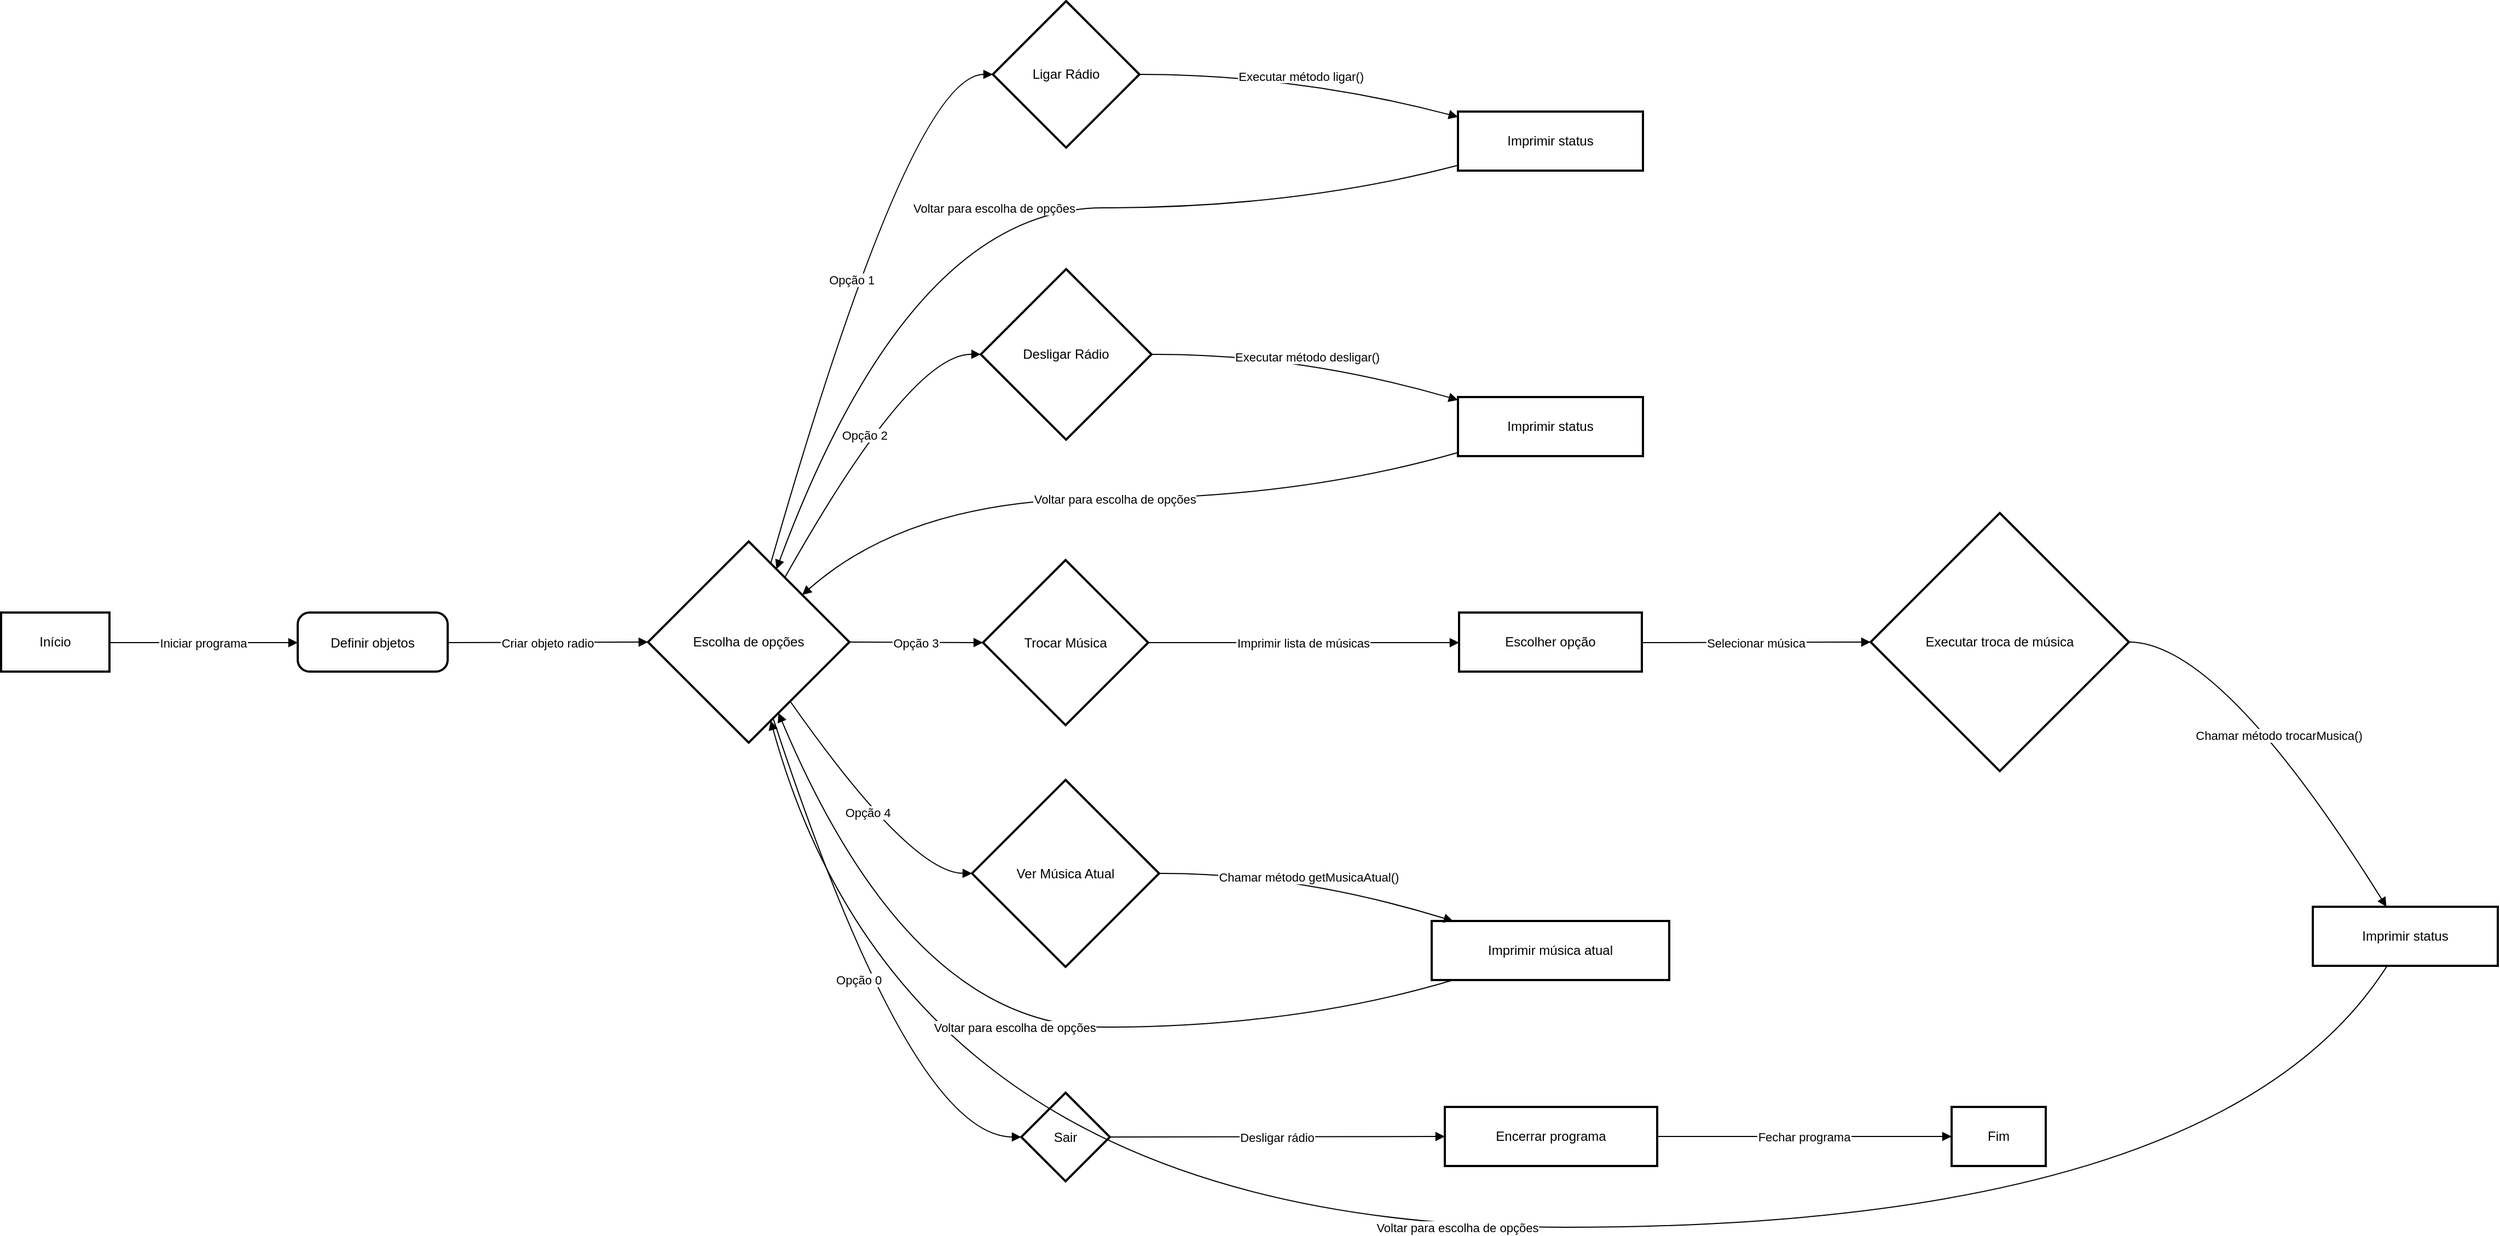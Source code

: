 <mxfile version="26.0.16">
  <diagram name="Página-1" id="Fm6R2egq9dyh7JTMpylR">
    <mxGraphModel>
      <root>
        <mxCell id="0" />
        <mxCell id="1" parent="0" />
        <mxCell id="2" value="Início" style="whiteSpace=wrap;strokeWidth=2;" vertex="1" parent="1">
          <mxGeometry x="8" y="567" width="99" height="54" as="geometry" />
        </mxCell>
        <mxCell id="3" value="Definir objetos" style="rounded=1;arcSize=20;strokeWidth=2" vertex="1" parent="1">
          <mxGeometry x="279" y="567" width="137" height="54" as="geometry" />
        </mxCell>
        <mxCell id="4" value="Escolha de opções" style="rhombus;strokeWidth=2;whiteSpace=wrap;" vertex="1" parent="1">
          <mxGeometry x="599" y="502" width="184" height="184" as="geometry" />
        </mxCell>
        <mxCell id="5" value="Ligar Rádio" style="rhombus;strokeWidth=2;whiteSpace=wrap;" vertex="1" parent="1">
          <mxGeometry x="914" y="8" width="134" height="134" as="geometry" />
        </mxCell>
        <mxCell id="6" value="Imprimir status" style="whiteSpace=wrap;strokeWidth=2;" vertex="1" parent="1">
          <mxGeometry x="1339" y="109" width="169" height="54" as="geometry" />
        </mxCell>
        <mxCell id="7" value="Desligar Rádio" style="rhombus;strokeWidth=2;whiteSpace=wrap;" vertex="1" parent="1">
          <mxGeometry x="903" y="253" width="156" height="156" as="geometry" />
        </mxCell>
        <mxCell id="8" value="Imprimir status" style="whiteSpace=wrap;strokeWidth=2;" vertex="1" parent="1">
          <mxGeometry x="1339" y="370" width="169" height="54" as="geometry" />
        </mxCell>
        <mxCell id="9" value="Trocar Música" style="rhombus;strokeWidth=2;whiteSpace=wrap;" vertex="1" parent="1">
          <mxGeometry x="905" y="519" width="151" height="151" as="geometry" />
        </mxCell>
        <mxCell id="10" value="Escolher opção" style="whiteSpace=wrap;strokeWidth=2;" vertex="1" parent="1">
          <mxGeometry x="1340" y="567" width="167" height="54" as="geometry" />
        </mxCell>
        <mxCell id="11" value="Executar troca de música" style="rhombus;strokeWidth=2;whiteSpace=wrap;" vertex="1" parent="1">
          <mxGeometry x="1716" y="476" width="236" height="236" as="geometry" />
        </mxCell>
        <mxCell id="12" value="Imprimir status" style="whiteSpace=wrap;strokeWidth=2;" vertex="1" parent="1">
          <mxGeometry x="2120" y="836" width="169" height="54" as="geometry" />
        </mxCell>
        <mxCell id="13" value="Ver Música Atual" style="rhombus;strokeWidth=2;whiteSpace=wrap;" vertex="1" parent="1">
          <mxGeometry x="895" y="720" width="171" height="171" as="geometry" />
        </mxCell>
        <mxCell id="14" value="Imprimir música atual" style="whiteSpace=wrap;strokeWidth=2;" vertex="1" parent="1">
          <mxGeometry x="1315" y="849" width="217" height="54" as="geometry" />
        </mxCell>
        <mxCell id="15" value="Sair" style="rhombus;strokeWidth=2;whiteSpace=wrap;" vertex="1" parent="1">
          <mxGeometry x="940" y="1006" width="81" height="81" as="geometry" />
        </mxCell>
        <mxCell id="16" value="Encerrar programa" style="whiteSpace=wrap;strokeWidth=2;" vertex="1" parent="1">
          <mxGeometry x="1327" y="1019" width="194" height="54" as="geometry" />
        </mxCell>
        <mxCell id="17" value="Fim" style="whiteSpace=wrap;strokeWidth=2;" vertex="1" parent="1">
          <mxGeometry x="1790" y="1019" width="86" height="54" as="geometry" />
        </mxCell>
        <mxCell id="18" value="Iniciar programa" style="curved=1;startArrow=none;endArrow=block;exitX=1;exitY=0.51;entryX=0;entryY=0.51;" edge="1" parent="1" source="2" target="3">
          <mxGeometry relative="1" as="geometry">
            <Array as="points" />
          </mxGeometry>
        </mxCell>
        <mxCell id="19" value="Criar objeto radio" style="curved=1;startArrow=none;endArrow=block;exitX=1;exitY=0.51;entryX=0;entryY=0.5;" edge="1" parent="1" source="3" target="4">
          <mxGeometry relative="1" as="geometry">
            <Array as="points" />
          </mxGeometry>
        </mxCell>
        <mxCell id="20" value="Opção 1" style="curved=1;startArrow=none;endArrow=block;exitX=0.64;exitY=0;entryX=0;entryY=0.5;" edge="1" parent="1" source="4" target="5">
          <mxGeometry relative="1" as="geometry">
            <Array as="points">
              <mxPoint x="839" y="75" />
            </Array>
          </mxGeometry>
        </mxCell>
        <mxCell id="21" value="Executar método ligar()" style="curved=1;startArrow=none;endArrow=block;exitX=1;exitY=0.5;entryX=0;entryY=0.09;" edge="1" parent="1" source="5" target="6">
          <mxGeometry relative="1" as="geometry">
            <Array as="points">
              <mxPoint x="1191" y="75" />
            </Array>
          </mxGeometry>
        </mxCell>
        <mxCell id="22" value="Voltar para escolha de opções" style="curved=1;startArrow=none;endArrow=block;exitX=0;exitY=0.91;entryX=0.69;entryY=0;" edge="1" parent="1" source="6" target="4">
          <mxGeometry relative="1" as="geometry">
            <Array as="points">
              <mxPoint x="1191" y="197" />
              <mxPoint x="839" y="197" />
            </Array>
          </mxGeometry>
        </mxCell>
        <mxCell id="23" value="Opção 2" style="curved=1;startArrow=none;endArrow=block;exitX=0.78;exitY=0;entryX=0;entryY=0.5;" edge="1" parent="1" source="4" target="7">
          <mxGeometry relative="1" as="geometry">
            <Array as="points">
              <mxPoint x="839" y="330" />
            </Array>
          </mxGeometry>
        </mxCell>
        <mxCell id="24" value="Executar método desligar()" style="curved=1;startArrow=none;endArrow=block;exitX=1;exitY=0.5;entryX=0;entryY=0.05;" edge="1" parent="1" source="7" target="8">
          <mxGeometry relative="1" as="geometry">
            <Array as="points">
              <mxPoint x="1191" y="330" />
            </Array>
          </mxGeometry>
        </mxCell>
        <mxCell id="25" value="Voltar para escolha de opções" style="curved=1;startArrow=none;endArrow=block;exitX=0;exitY=0.94;entryX=1;entryY=0.06;" edge="1" parent="1" source="8" target="4">
          <mxGeometry relative="1" as="geometry">
            <Array as="points">
              <mxPoint x="1191" y="463" />
              <mxPoint x="839" y="463" />
            </Array>
          </mxGeometry>
        </mxCell>
        <mxCell id="26" value="Opção 3" style="curved=1;startArrow=none;endArrow=block;exitX=1;exitY=0.5;entryX=0;entryY=0.5;" edge="1" parent="1" source="4" target="9">
          <mxGeometry relative="1" as="geometry">
            <Array as="points" />
          </mxGeometry>
        </mxCell>
        <mxCell id="27" value="Imprimir lista de músicas" style="curved=1;startArrow=none;endArrow=block;exitX=1;exitY=0.5;entryX=0;entryY=0.51;" edge="1" parent="1" source="9" target="10">
          <mxGeometry relative="1" as="geometry">
            <Array as="points" />
          </mxGeometry>
        </mxCell>
        <mxCell id="28" value="Selecionar música" style="curved=1;startArrow=none;endArrow=block;exitX=1;exitY=0.51;entryX=0;entryY=0.5;" edge="1" parent="1" source="10" target="11">
          <mxGeometry relative="1" as="geometry">
            <Array as="points" />
          </mxGeometry>
        </mxCell>
        <mxCell id="29" value="Chamar método trocarMusica()" style="curved=1;startArrow=none;endArrow=block;exitX=1;exitY=0.5;entryX=0.4;entryY=0.01;" edge="1" parent="1" source="11" target="12">
          <mxGeometry relative="1" as="geometry">
            <Array as="points">
              <mxPoint x="2036" y="594" />
            </Array>
          </mxGeometry>
        </mxCell>
        <mxCell id="30" value="Voltar para escolha de opções" style="curved=1;startArrow=none;endArrow=block;exitX=0.4;exitY=1.01;entryX=0.64;entryY=1;" edge="1" parent="1" source="12" target="4">
          <mxGeometry relative="1" as="geometry">
            <Array as="points">
              <mxPoint x="2036" y="1129" />
              <mxPoint x="839" y="1129" />
            </Array>
          </mxGeometry>
        </mxCell>
        <mxCell id="31" value="Opção 4" style="curved=1;startArrow=none;endArrow=block;exitX=0.85;exitY=1;entryX=0;entryY=0.5;" edge="1" parent="1" source="4" target="13">
          <mxGeometry relative="1" as="geometry">
            <Array as="points">
              <mxPoint x="839" y="805" />
            </Array>
          </mxGeometry>
        </mxCell>
        <mxCell id="32" value="Chamar método getMusicaAtual()" style="curved=1;startArrow=none;endArrow=block;exitX=1;exitY=0.5;entryX=0.09;entryY=0;" edge="1" parent="1" source="13" target="14">
          <mxGeometry relative="1" as="geometry">
            <Array as="points">
              <mxPoint x="1191" y="805" />
            </Array>
          </mxGeometry>
        </mxCell>
        <mxCell id="33" value="Voltar para escolha de opções" style="curved=1;startArrow=none;endArrow=block;exitX=0.09;exitY=1;entryX=0.71;entryY=1;" edge="1" parent="1" source="14" target="4">
          <mxGeometry relative="1" as="geometry">
            <Array as="points">
              <mxPoint x="1191" y="946" />
              <mxPoint x="839" y="946" />
            </Array>
          </mxGeometry>
        </mxCell>
        <mxCell id="34" value="Opção 0" style="curved=1;startArrow=none;endArrow=block;exitX=0.66;exitY=1;entryX=0;entryY=0.5;" edge="1" parent="1" source="4" target="15">
          <mxGeometry relative="1" as="geometry">
            <Array as="points">
              <mxPoint x="839" y="1046" />
            </Array>
          </mxGeometry>
        </mxCell>
        <mxCell id="35" value="Desligar rádio" style="curved=1;startArrow=none;endArrow=block;exitX=1;exitY=0.5;entryX=0;entryY=0.5;" edge="1" parent="1" source="15" target="16">
          <mxGeometry relative="1" as="geometry">
            <Array as="points" />
          </mxGeometry>
        </mxCell>
        <mxCell id="36" value="Fechar programa" style="curved=1;startArrow=none;endArrow=block;exitX=1;exitY=0.5;entryX=0;entryY=0.5;" edge="1" parent="1" source="16" target="17">
          <mxGeometry relative="1" as="geometry">
            <Array as="points" />
          </mxGeometry>
        </mxCell>
      </root>
    </mxGraphModel>
  </diagram>
</mxfile>
